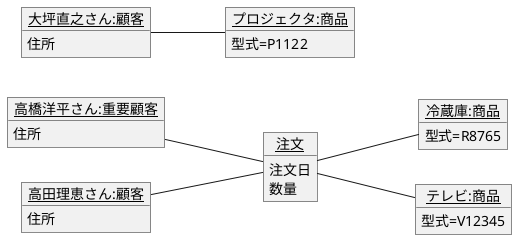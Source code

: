 @startuml
left to right direction
object "<u>高橋洋平さん:重要顧客</u>" as takahasi{
    住所
}
object "<u>高田理恵さん:顧客</u>" as takada{
    住所
}
object "<u>大坪直之さん:顧客</u>" as otubo{
    住所
}
object "<u>冷蔵庫:商品</u>" as  reizouko{
    型式=R8765
}
object "<u>テレビ:商品</u>" as tv{
    型式=V12345
}
object "<u>プロジェクタ:商品</u>" as pro{
    型式=P1122
}
object "<u>注文</u>" as tyumon{
    注文日
    数量
}
takahasi -- tyumon
takada -- tyumon
tyumon -- tv
tyumon -- reizouko

otubo -- pro 

@enduml